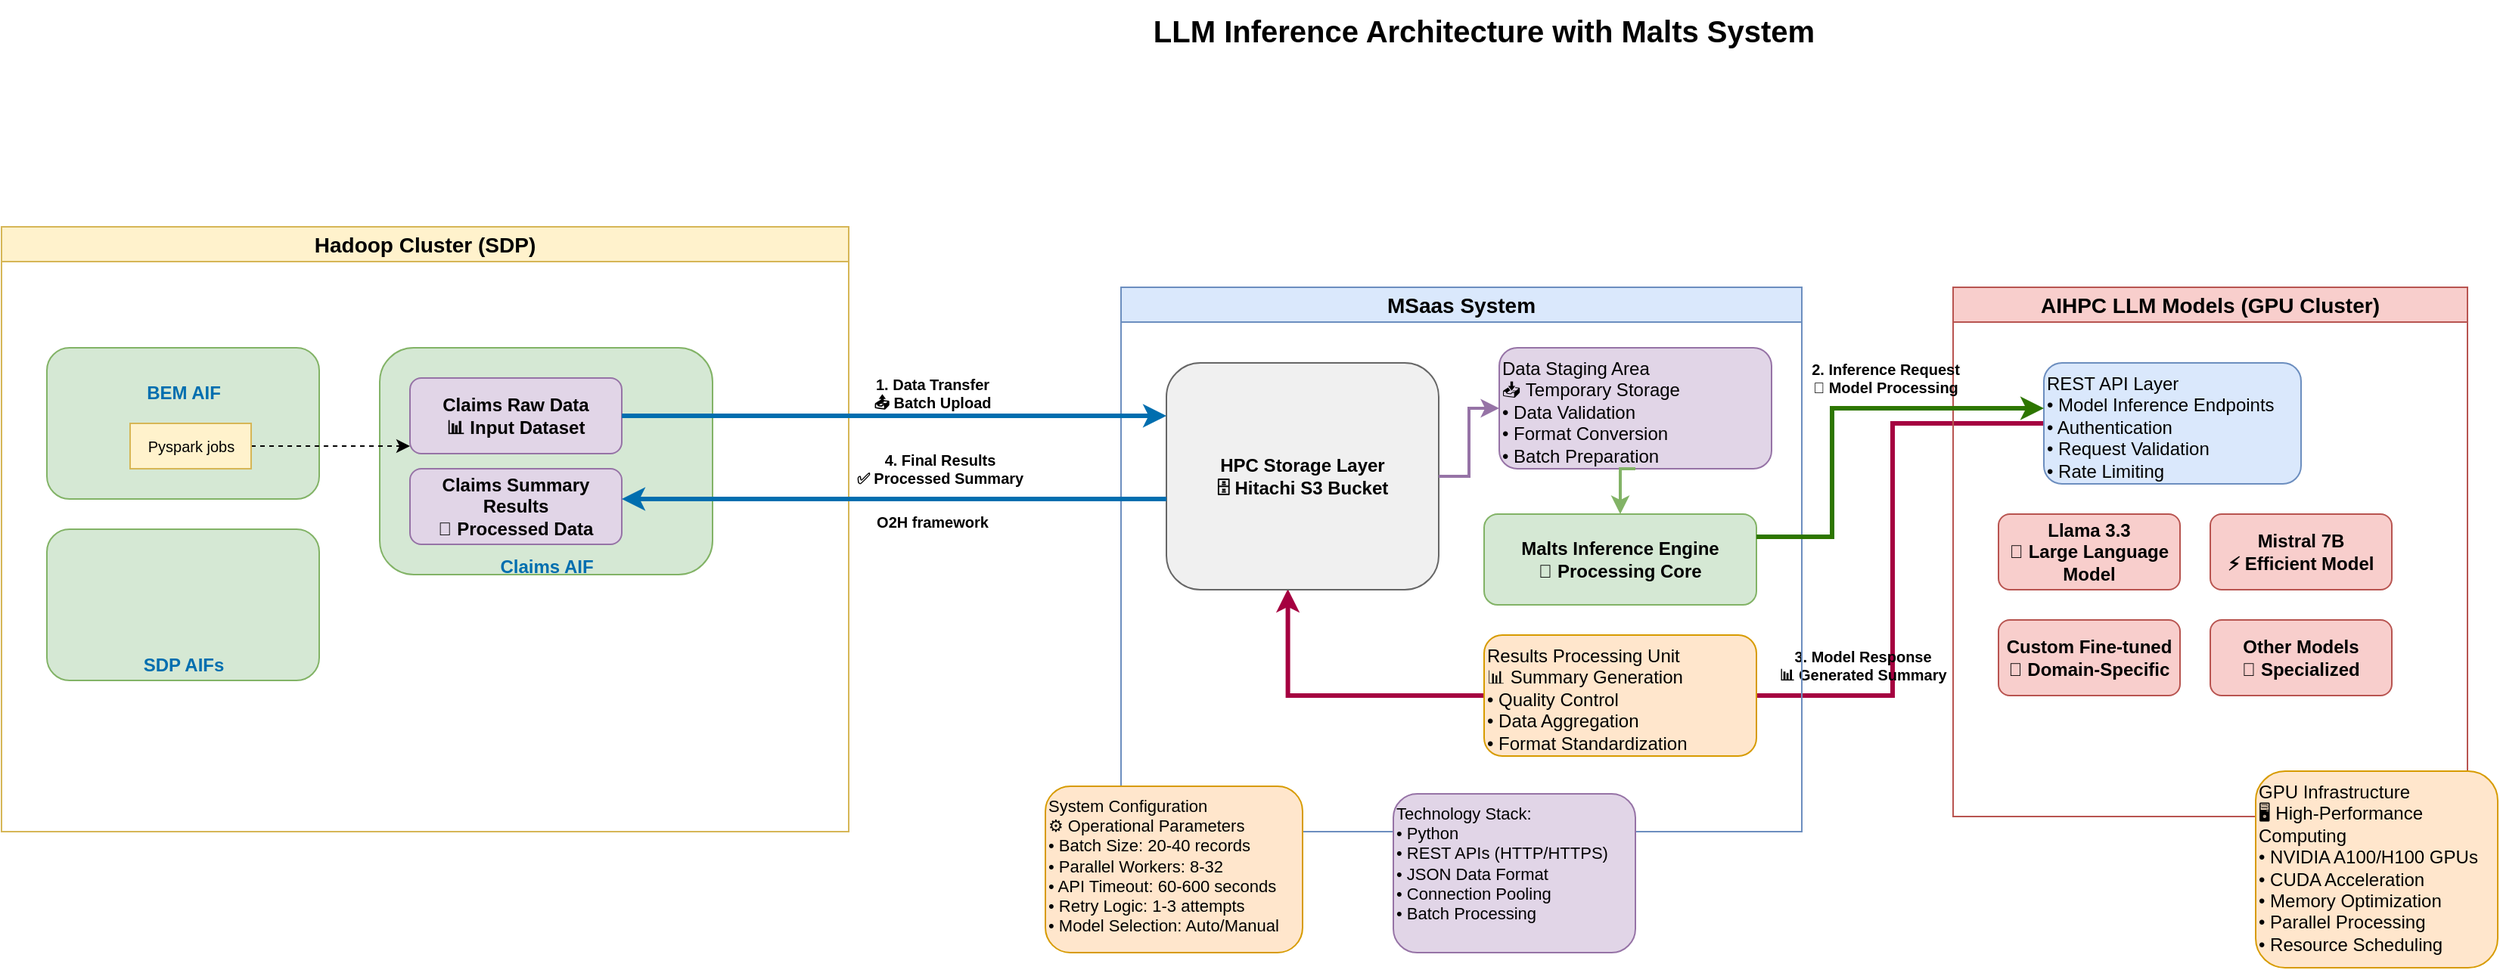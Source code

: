 <mxfile version="28.2.1">
  <diagram name="Page-1" id="92GYvt1eMUB_DhwkWftb">
    <mxGraphModel dx="1678" dy="901" grid="1" gridSize="10" guides="1" tooltips="1" connect="1" arrows="1" fold="1" page="1" pageScale="1" pageWidth="1600" pageHeight="900" math="0" shadow="0">
      <root>
        <mxCell id="0" />
        <mxCell id="1" parent="0" />
        <mxCell id="Aib2CssroNB5u3JF9ZFL-36" value="" style="edgeStyle=orthogonalEdgeStyle;rounded=0;orthogonalLoop=1;jettySize=auto;html=1;strokeWidth=3;fillColor=#d80073;strokeColor=#A50040;entryX=0.446;entryY=0.997;entryDx=0;entryDy=0;entryPerimeter=0;exitX=0;exitY=0.5;exitDx=0;exitDy=0;" edge="1" parent="1" source="Aib2CssroNB5u3JF9ZFL-54" target="Aib2CssroNB5u3JF9ZFL-13">
          <mxGeometry relative="1" as="geometry">
            <Array as="points">
              <mxPoint x="1730" y="560" />
              <mxPoint x="1730" y="740" />
              <mxPoint x="1330" y="740" />
            </Array>
            <mxPoint x="1800" y="580" as="sourcePoint" />
          </mxGeometry>
        </mxCell>
        <mxCell id="Aib2CssroNB5u3JF9ZFL-37" value="3. Model Response&#xa;📊 Generated Summary" style="text;html=1;align=center;verticalAlign=middle;resizable=0;points=[];autosize=1;strokeColor=none;fillColor=none;fontSize=10;fontStyle=1;" vertex="1" parent="1">
          <mxGeometry x="1650" y="700" width="120" height="40" as="geometry" />
        </mxCell>
        <mxCell id="Aib2CssroNB5u3JF9ZFL-1" value="LLM Inference Architecture with Malts System" style="text;html=1;strokeColor=none;fillColor=none;align=center;verticalAlign=middle;whiteSpace=wrap;rounded=0;fontSize=20;fontStyle=1;" vertex="1" parent="1">
          <mxGeometry x="1160" y="280" width="600" height="40" as="geometry" />
        </mxCell>
        <mxCell id="Aib2CssroNB5u3JF9ZFL-2" value="Hadoop Cluster (SDP)" style="swimlane;whiteSpace=wrap;html=1;fillColor=#fff2cc;strokeColor=#d6b656;fontStyle=1;fontSize=14;" vertex="1" parent="1">
          <mxGeometry x="480" y="430" width="560" height="400" as="geometry" />
        </mxCell>
        <mxCell id="Aib2CssroNB5u3JF9ZFL-3" value="" style="rounded=1;whiteSpace=wrap;html=1;fillColor=#d5e8d4;strokeColor=#82b366;fontStyle=1;" vertex="1" parent="Aib2CssroNB5u3JF9ZFL-2">
          <mxGeometry x="250" y="80" width="220" height="150" as="geometry" />
        </mxCell>
        <mxCell id="Aib2CssroNB5u3JF9ZFL-4" value="Claims AIF" style="text;html=1;align=center;verticalAlign=middle;resizable=0;points=[];autosize=1;strokeColor=none;fillColor=none;fontSize=12;fontColor=#006EAF;fontStyle=1;" vertex="1" parent="Aib2CssroNB5u3JF9ZFL-2">
          <mxGeometry x="320" y="210" width="80" height="30" as="geometry" />
        </mxCell>
        <mxCell id="Aib2CssroNB5u3JF9ZFL-5" value="Claims Raw Data&#xa;📊 Input Dataset" style="rounded=1;whiteSpace=wrap;html=1;fillColor=#e1d5e7;strokeColor=#9673a6;fontStyle=1;" vertex="1" parent="Aib2CssroNB5u3JF9ZFL-2">
          <mxGeometry x="270" y="100" width="140" height="50" as="geometry" />
        </mxCell>
        <mxCell id="Aib2CssroNB5u3JF9ZFL-6" value="Claims Summary Results&#xa;💾 Processed Data" style="rounded=1;whiteSpace=wrap;html=1;fillColor=#e1d5e7;strokeColor=#9673a6;fontStyle=1;" vertex="1" parent="Aib2CssroNB5u3JF9ZFL-2">
          <mxGeometry x="270" y="160" width="140" height="50" as="geometry" />
        </mxCell>
        <mxCell id="Aib2CssroNB5u3JF9ZFL-7" value="" style="rounded=1;whiteSpace=wrap;html=1;fillColor=#d5e8d4;strokeColor=#82b366;fontStyle=1;" vertex="1" parent="Aib2CssroNB5u3JF9ZFL-2">
          <mxGeometry x="30" y="80" width="180" height="100" as="geometry" />
        </mxCell>
        <mxCell id="Aib2CssroNB5u3JF9ZFL-8" value="BEM AIF" style="text;html=1;align=center;verticalAlign=middle;resizable=0;points=[];autosize=1;strokeColor=none;fillColor=none;fontSize=12;fontColor=#006EAF;fontStyle=1;" vertex="1" parent="Aib2CssroNB5u3JF9ZFL-2">
          <mxGeometry x="85" y="95" width="70" height="30" as="geometry" />
        </mxCell>
        <mxCell id="Aib2CssroNB5u3JF9ZFL-9" value="" style="rounded=1;whiteSpace=wrap;html=1;fillColor=#d5e8d4;strokeColor=#82b366;fontStyle=1;" vertex="1" parent="Aib2CssroNB5u3JF9ZFL-2">
          <mxGeometry x="30" y="200" width="180" height="100" as="geometry" />
        </mxCell>
        <mxCell id="Aib2CssroNB5u3JF9ZFL-10" value="SDP AIFs" style="text;html=1;align=center;verticalAlign=middle;resizable=0;points=[];autosize=1;strokeColor=none;fillColor=none;fontSize=12;fontColor=#006EAF;fontStyle=1;" vertex="1" parent="Aib2CssroNB5u3JF9ZFL-2">
          <mxGeometry x="85" y="275" width="70" height="30" as="geometry" />
        </mxCell>
        <mxCell id="Aib2CssroNB5u3JF9ZFL-55" value="" style="edgeStyle=orthogonalEdgeStyle;rounded=0;orthogonalLoop=1;jettySize=auto;html=1;dashed=1;" edge="1" parent="Aib2CssroNB5u3JF9ZFL-2" source="Aib2CssroNB5u3JF9ZFL-56">
          <mxGeometry relative="1" as="geometry">
            <mxPoint x="270" y="145" as="targetPoint" />
            <Array as="points">
              <mxPoint x="220" y="145" />
              <mxPoint x="220" y="145" />
            </Array>
          </mxGeometry>
        </mxCell>
        <mxCell id="Aib2CssroNB5u3JF9ZFL-56" value="&lt;font style=&quot;color: rgb(0, 0, 0);&quot;&gt;Pyspark jobs&lt;/font&gt;" style="text;html=1;align=center;verticalAlign=middle;resizable=0;points=[];autosize=1;strokeColor=#d6b656;fillColor=#fff2cc;fontSize=10;" vertex="1" parent="Aib2CssroNB5u3JF9ZFL-2">
          <mxGeometry x="85" y="130" width="80" height="30" as="geometry" />
        </mxCell>
        <mxCell id="Aib2CssroNB5u3JF9ZFL-20" value="AIHPC LLM Models (GPU Cluster)" style="swimlane;whiteSpace=wrap;html=1;fillColor=#f8cecc;strokeColor=#b85450;fontStyle=1;fontSize=14;" vertex="1" parent="1">
          <mxGeometry x="1770" y="470" width="340" height="350" as="geometry" />
        </mxCell>
        <mxCell id="Aib2CssroNB5u3JF9ZFL-22" value="Llama 3.3&#xa;🦙 Large Language Model" style="rounded=1;whiteSpace=wrap;html=1;fillColor=#f8cecc;strokeColor=#b85450;fontStyle=1;" vertex="1" parent="Aib2CssroNB5u3JF9ZFL-20">
          <mxGeometry x="30" y="150" width="120" height="50" as="geometry" />
        </mxCell>
        <mxCell id="Aib2CssroNB5u3JF9ZFL-23" value="Mistral 7B&#xa;⚡ Efficient Model" style="rounded=1;whiteSpace=wrap;html=1;fillColor=#f8cecc;strokeColor=#b85450;fontStyle=1;" vertex="1" parent="Aib2CssroNB5u3JF9ZFL-20">
          <mxGeometry x="170" y="150" width="120" height="50" as="geometry" />
        </mxCell>
        <mxCell id="Aib2CssroNB5u3JF9ZFL-24" value="Custom Fine-tuned&#xa;🎯 Domain-Specific" style="rounded=1;whiteSpace=wrap;html=1;fillColor=#f8cecc;strokeColor=#b85450;fontStyle=1;" vertex="1" parent="Aib2CssroNB5u3JF9ZFL-20">
          <mxGeometry x="30" y="220" width="120" height="50" as="geometry" />
        </mxCell>
        <mxCell id="Aib2CssroNB5u3JF9ZFL-25" value="Other Models&#xa;🔬 Specialized" style="rounded=1;whiteSpace=wrap;html=1;fillColor=#f8cecc;strokeColor=#b85450;fontStyle=1;" vertex="1" parent="Aib2CssroNB5u3JF9ZFL-20">
          <mxGeometry x="170" y="220" width="120" height="50" as="geometry" />
        </mxCell>
        <mxCell id="Aib2CssroNB5u3JF9ZFL-54" value="REST API Layer&#xa;• Model Inference Endpoints&#xa;• Authentication&#xa;• Request Validation&#xa;• Rate Limiting" style="rounded=1;whiteSpace=wrap;html=1;fillColor=#dae8fc;strokeColor=#6c8ebf;align=left;verticalAlign=top;" vertex="1" parent="Aib2CssroNB5u3JF9ZFL-20">
          <mxGeometry x="60" y="50" width="170" height="80" as="geometry" />
        </mxCell>
        <mxCell id="Aib2CssroNB5u3JF9ZFL-12" value="MSaas System" style="swimlane;whiteSpace=wrap;html=1;fillColor=#dae8fc;strokeColor=#6c8ebf;fontStyle=1;fontSize=14;" vertex="1" parent="1">
          <mxGeometry x="1220" y="470" width="450" height="360" as="geometry" />
        </mxCell>
        <mxCell id="Aib2CssroNB5u3JF9ZFL-13" value="HPC Storage Layer&#xa;🗄️ Hitachi S3 Bucket" style="rounded=1;whiteSpace=wrap;html=1;fillColor=#f0f0f0;strokeColor=#666666;fontStyle=1;" vertex="1" parent="Aib2CssroNB5u3JF9ZFL-12">
          <mxGeometry x="30" y="50" width="180" height="150" as="geometry" />
        </mxCell>
        <mxCell id="Aib2CssroNB5u3JF9ZFL-14" value="Data Staging Area&#xa;📥 Temporary Storage&#xa;• Data Validation&#xa;• Format Conversion&#xa;• Batch Preparation" style="rounded=1;whiteSpace=wrap;html=1;fillColor=#e1d5e7;strokeColor=#9673a6;fontStyle=0;align=left;verticalAlign=top;" vertex="1" parent="Aib2CssroNB5u3JF9ZFL-12">
          <mxGeometry x="250" y="40" width="180" height="80" as="geometry" />
        </mxCell>
        <mxCell id="Aib2CssroNB5u3JF9ZFL-15" value="Malts Inference Engine&#xa;🧠 Processing Core" style="rounded=1;whiteSpace=wrap;html=1;fillColor=#d5e8d4;strokeColor=#82b366;fontStyle=1;" vertex="1" parent="Aib2CssroNB5u3JF9ZFL-12">
          <mxGeometry x="240" y="150" width="180" height="60" as="geometry" />
        </mxCell>
        <mxCell id="Aib2CssroNB5u3JF9ZFL-17" value="Results Processing Unit&#xa;📊 Summary Generation&#xa;• Quality Control&#xa;• Data Aggregation&#xa;• Format Standardization" style="rounded=1;whiteSpace=wrap;html=1;fillColor=#ffe6cc;strokeColor=#d79b00;fontStyle=0;align=left;verticalAlign=top;" vertex="1" parent="Aib2CssroNB5u3JF9ZFL-12">
          <mxGeometry x="240" y="230" width="180" height="80" as="geometry" />
        </mxCell>
        <mxCell id="Aib2CssroNB5u3JF9ZFL-30" value="" style="edgeStyle=orthogonalEdgeStyle;rounded=0;orthogonalLoop=1;jettySize=auto;html=1;strokeWidth=3;fillColor=#1ba1e2;strokeColor=#006EAF;exitX=1;exitY=0.5;exitDx=0;exitDy=0;" edge="1" parent="1" source="Aib2CssroNB5u3JF9ZFL-5">
          <mxGeometry relative="1" as="geometry">
            <mxPoint x="1250" y="555" as="targetPoint" />
            <Array as="points">
              <mxPoint x="1080" y="555" />
              <mxPoint x="1080" y="555" />
            </Array>
          </mxGeometry>
        </mxCell>
        <mxCell id="Aib2CssroNB5u3JF9ZFL-32" value="" style="edgeStyle=orthogonalEdgeStyle;rounded=0;orthogonalLoop=1;jettySize=auto;html=1;strokeWidth=2;strokeColor=#9673a6;exitX=1;exitY=0.5;exitDx=0;exitDy=0;entryX=0;entryY=0.5;entryDx=0;entryDy=0;" edge="1" parent="1" source="Aib2CssroNB5u3JF9ZFL-13" target="Aib2CssroNB5u3JF9ZFL-14">
          <mxGeometry relative="1" as="geometry" />
        </mxCell>
        <mxCell id="Aib2CssroNB5u3JF9ZFL-33" value="" style="edgeStyle=orthogonalEdgeStyle;rounded=0;orthogonalLoop=1;jettySize=auto;html=1;strokeWidth=2;strokeColor=#82b366;exitX=0.5;exitY=1;exitDx=0;exitDy=0;entryX=0.5;entryY=0;entryDx=0;entryDy=0;" edge="1" parent="1" source="Aib2CssroNB5u3JF9ZFL-14" target="Aib2CssroNB5u3JF9ZFL-15">
          <mxGeometry relative="1" as="geometry">
            <Array as="points">
              <mxPoint x="1550" y="590" />
            </Array>
          </mxGeometry>
        </mxCell>
        <mxCell id="Aib2CssroNB5u3JF9ZFL-34" value="" style="edgeStyle=orthogonalEdgeStyle;rounded=0;orthogonalLoop=1;jettySize=auto;html=1;strokeWidth=3;fillColor=#60a917;strokeColor=#2D7600;entryX=0;entryY=0.375;entryDx=0;entryDy=0;exitX=1;exitY=0.25;exitDx=0;exitDy=0;entryPerimeter=0;" edge="1" parent="1" source="Aib2CssroNB5u3JF9ZFL-15" target="Aib2CssroNB5u3JF9ZFL-54">
          <mxGeometry relative="1" as="geometry">
            <mxPoint x="1590" y="680" as="sourcePoint" />
            <mxPoint x="1800.0" y="550" as="targetPoint" />
            <Array as="points">
              <mxPoint x="1690" y="635" />
              <mxPoint x="1690" y="550" />
            </Array>
          </mxGeometry>
        </mxCell>
        <mxCell id="Aib2CssroNB5u3JF9ZFL-35" value="2. Inference Request&#xa;🧠 Model Processing" style="text;html=1;align=center;verticalAlign=middle;resizable=0;points=[];autosize=1;strokeColor=none;fillColor=none;fontSize=10;fontStyle=1;" vertex="1" parent="1">
          <mxGeometry x="1670" y="510" width="110" height="40" as="geometry" />
        </mxCell>
        <mxCell id="Aib2CssroNB5u3JF9ZFL-42" value="System Configuration&lt;br&gt;⚙️ Operational Parameters&lt;br&gt;• Batch Size: 20-40 records&lt;br&gt;• Parallel Workers: 8-32&lt;br&gt;• API Timeout: 60-600 seconds&lt;br&gt;• Retry Logic: 1-3 attempts&lt;br&gt;• Model Selection: Auto/Manual&lt;div&gt;&lt;br/&gt;&lt;/div&gt;" style="rounded=1;whiteSpace=wrap;html=1;fillColor=#ffe6cc;strokeColor=#d79b00;align=left;verticalAlign=top;fontSize=11;fontStyle=0;" vertex="1" parent="1">
          <mxGeometry x="1170" y="800" width="170" height="110" as="geometry" />
        </mxCell>
        <mxCell id="Aib2CssroNB5u3JF9ZFL-48" value="" style="edgeStyle=orthogonalEdgeStyle;rounded=0;orthogonalLoop=1;jettySize=auto;html=1;strokeWidth=3;fillColor=#1ba1e2;strokeColor=#006EAF;entryX=1;entryY=0.5;entryDx=0;entryDy=0;" edge="1" parent="1">
          <mxGeometry relative="1" as="geometry">
            <mxPoint x="1250" y="610" as="sourcePoint" />
            <mxPoint x="890.0" y="609.97" as="targetPoint" />
            <Array as="points">
              <mxPoint x="1250" y="610" />
            </Array>
          </mxGeometry>
        </mxCell>
        <mxCell id="Aib2CssroNB5u3JF9ZFL-39" value="4. Final Results&#xa;✅ Processed Summary" style="text;html=1;align=center;verticalAlign=middle;resizable=0;points=[];autosize=1;strokeColor=none;fillColor=none;fontSize=10;fontStyle=1;" vertex="1" parent="1">
          <mxGeometry x="1040" y="570" width="120" height="40" as="geometry" />
        </mxCell>
        <mxCell id="Aib2CssroNB5u3JF9ZFL-31" value="1. Data Transfer&#xa;📤 Batch Upload" style="text;html=1;align=center;verticalAlign=middle;resizable=0;points=[];autosize=1;strokeColor=none;fillColor=none;fontSize=10;fontStyle=1;" vertex="1" parent="1">
          <mxGeometry x="1050" y="520" width="90" height="40" as="geometry" />
        </mxCell>
        <mxCell id="Aib2CssroNB5u3JF9ZFL-26" value="GPU Infrastructure&#xa;🖥️ High-Performance Computing&#xa;• NVIDIA A100/H100 GPUs&#xa;• CUDA Acceleration&#xa;• Memory Optimization&#xa;• Parallel Processing&#xa;• Resource Scheduling" style="rounded=1;whiteSpace=wrap;html=1;fillColor=#ffe6cc;strokeColor=#d79b00;align=left;verticalAlign=top;fontStyle=0;" vertex="1" parent="1">
          <mxGeometry x="1970" y="790" width="160" height="130" as="geometry" />
        </mxCell>
        <mxCell id="Aib2CssroNB5u3JF9ZFL-52" value="O2H framework" style="text;html=1;align=center;verticalAlign=middle;resizable=0;points=[];autosize=1;strokeColor=none;fillColor=none;fontSize=10;fontStyle=1;" vertex="1" parent="1">
          <mxGeometry x="1050" y="610" width="90" height="30" as="geometry" />
        </mxCell>
        <mxCell id="Aib2CssroNB5u3JF9ZFL-53" value="Technology Stack:&lt;br&gt;• Python&lt;br&gt;• REST APIs (HTTP/HTTPS)&lt;br&gt;• JSON Data Format&lt;br&gt;• Connection Pooling&lt;br&gt;• Batch Processing" style="rounded=1;whiteSpace=wrap;html=1;fillColor=#e1d5e7;strokeColor=#9673a6;align=left;verticalAlign=top;fontSize=11;" vertex="1" parent="1">
          <mxGeometry x="1400" y="805" width="160" height="105" as="geometry" />
        </mxCell>
      </root>
    </mxGraphModel>
  </diagram>
</mxfile>
